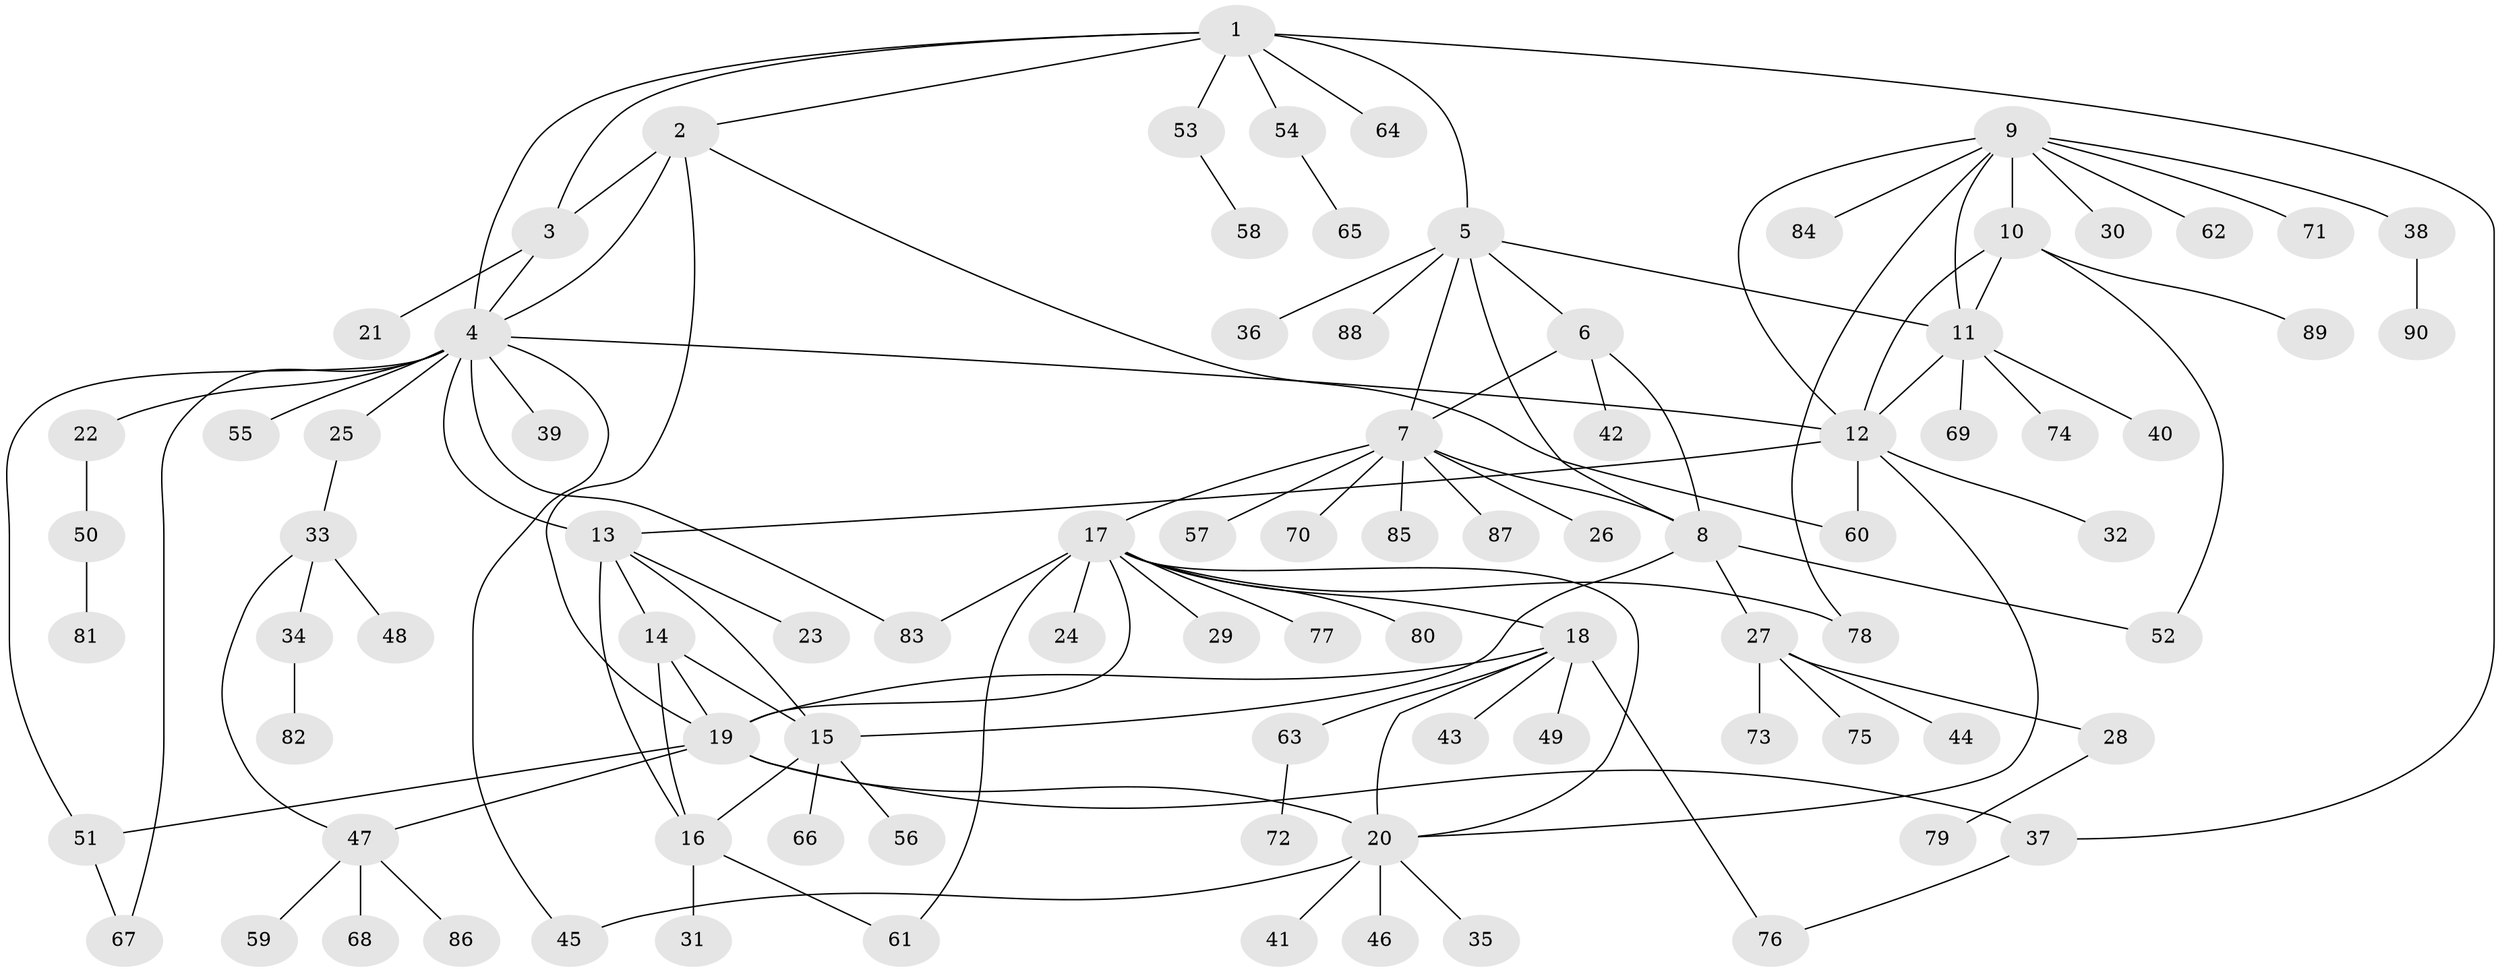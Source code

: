 // Generated by graph-tools (version 1.1) at 2025/16/03/09/25 04:16:00]
// undirected, 90 vertices, 121 edges
graph export_dot {
graph [start="1"]
  node [color=gray90,style=filled];
  1;
  2;
  3;
  4;
  5;
  6;
  7;
  8;
  9;
  10;
  11;
  12;
  13;
  14;
  15;
  16;
  17;
  18;
  19;
  20;
  21;
  22;
  23;
  24;
  25;
  26;
  27;
  28;
  29;
  30;
  31;
  32;
  33;
  34;
  35;
  36;
  37;
  38;
  39;
  40;
  41;
  42;
  43;
  44;
  45;
  46;
  47;
  48;
  49;
  50;
  51;
  52;
  53;
  54;
  55;
  56;
  57;
  58;
  59;
  60;
  61;
  62;
  63;
  64;
  65;
  66;
  67;
  68;
  69;
  70;
  71;
  72;
  73;
  74;
  75;
  76;
  77;
  78;
  79;
  80;
  81;
  82;
  83;
  84;
  85;
  86;
  87;
  88;
  89;
  90;
  1 -- 2;
  1 -- 3;
  1 -- 4;
  1 -- 5;
  1 -- 37;
  1 -- 53;
  1 -- 54;
  1 -- 64;
  2 -- 3;
  2 -- 4;
  2 -- 19;
  2 -- 60;
  3 -- 4;
  3 -- 21;
  4 -- 12;
  4 -- 13;
  4 -- 22;
  4 -- 25;
  4 -- 39;
  4 -- 45;
  4 -- 51;
  4 -- 55;
  4 -- 67;
  4 -- 83;
  5 -- 6;
  5 -- 7;
  5 -- 8;
  5 -- 11;
  5 -- 36;
  5 -- 88;
  6 -- 7;
  6 -- 8;
  6 -- 42;
  7 -- 8;
  7 -- 17;
  7 -- 26;
  7 -- 57;
  7 -- 70;
  7 -- 85;
  7 -- 87;
  8 -- 15;
  8 -- 27;
  8 -- 52;
  9 -- 10;
  9 -- 11;
  9 -- 12;
  9 -- 30;
  9 -- 38;
  9 -- 62;
  9 -- 71;
  9 -- 78;
  9 -- 84;
  10 -- 11;
  10 -- 12;
  10 -- 52;
  10 -- 89;
  11 -- 12;
  11 -- 40;
  11 -- 69;
  11 -- 74;
  12 -- 13;
  12 -- 20;
  12 -- 32;
  12 -- 60;
  13 -- 14;
  13 -- 15;
  13 -- 16;
  13 -- 23;
  14 -- 15;
  14 -- 16;
  14 -- 19;
  15 -- 16;
  15 -- 56;
  15 -- 66;
  16 -- 31;
  16 -- 61;
  17 -- 18;
  17 -- 19;
  17 -- 20;
  17 -- 24;
  17 -- 29;
  17 -- 61;
  17 -- 77;
  17 -- 78;
  17 -- 80;
  17 -- 83;
  18 -- 19;
  18 -- 20;
  18 -- 43;
  18 -- 49;
  18 -- 63;
  18 -- 76;
  19 -- 20;
  19 -- 37;
  19 -- 47;
  19 -- 51;
  20 -- 35;
  20 -- 41;
  20 -- 45;
  20 -- 46;
  22 -- 50;
  25 -- 33;
  27 -- 28;
  27 -- 44;
  27 -- 73;
  27 -- 75;
  28 -- 79;
  33 -- 34;
  33 -- 47;
  33 -- 48;
  34 -- 82;
  37 -- 76;
  38 -- 90;
  47 -- 59;
  47 -- 68;
  47 -- 86;
  50 -- 81;
  51 -- 67;
  53 -- 58;
  54 -- 65;
  63 -- 72;
}
